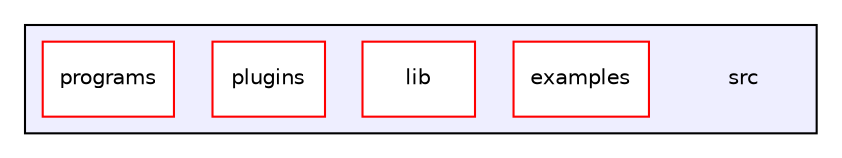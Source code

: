 digraph "src" {
  compound=true
  node [ fontsize="10", fontname="Helvetica"];
  edge [ labelfontsize="10", labelfontname="Helvetica"];
  subgraph clusterdir_68267d1309a1af8e8297ef4c3efbcdba {
    graph [ bgcolor="#eeeeff", pencolor="black", label="" URL="dir_68267d1309a1af8e8297ef4c3efbcdba.html"];
    dir_68267d1309a1af8e8297ef4c3efbcdba [shape=plaintext label="src"];
    dir_e931c1a3f0014e624d0645a271726ad2 [shape=box label="examples" color="red" fillcolor="white" style="filled" URL="dir_e931c1a3f0014e624d0645a271726ad2.html"];
    dir_c85d3e3c5052e9ad9ce18c6863244a25 [shape=box label="lib" color="red" fillcolor="white" style="filled" URL="dir_c85d3e3c5052e9ad9ce18c6863244a25.html"];
    dir_7020b8b7abcceffa3f9f7a2d24718f16 [shape=box label="plugins" color="red" fillcolor="white" style="filled" URL="dir_7020b8b7abcceffa3f9f7a2d24718f16.html"];
    dir_7156828c8d148b9c7ab68f09210221be [shape=box label="programs" color="red" fillcolor="white" style="filled" URL="dir_7156828c8d148b9c7ab68f09210221be.html"];
  }
}
